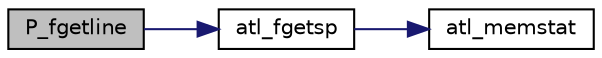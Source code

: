 digraph "P_fgetline"
{
  edge [fontname="Helvetica",fontsize="10",labelfontname="Helvetica",labelfontsize="10"];
  node [fontname="Helvetica",fontsize="10",shape=record];
  rankdir="LR";
  Node358 [label="P_fgetline",height=0.2,width=0.4,color="black", fillcolor="grey75", style="filled", fontcolor="black"];
  Node358 -> Node359 [color="midnightblue",fontsize="10",style="solid",fontname="Helvetica"];
  Node359 [label="atl_fgetsp",height=0.2,width=0.4,color="black", fillcolor="white", style="filled",URL="$FreeRTOS_2atlast_8c.html#a8b7b0b21fe17b4cf37b7a492d90c99e6"];
  Node359 -> Node360 [color="midnightblue",fontsize="10",style="solid",fontname="Helvetica"];
  Node360 [label="atl_memstat",height=0.2,width=0.4,color="black", fillcolor="white", style="filled",URL="$atlast_8c.html#ae2bcb2e7a5b185e458415dff27af3dfb"];
}
